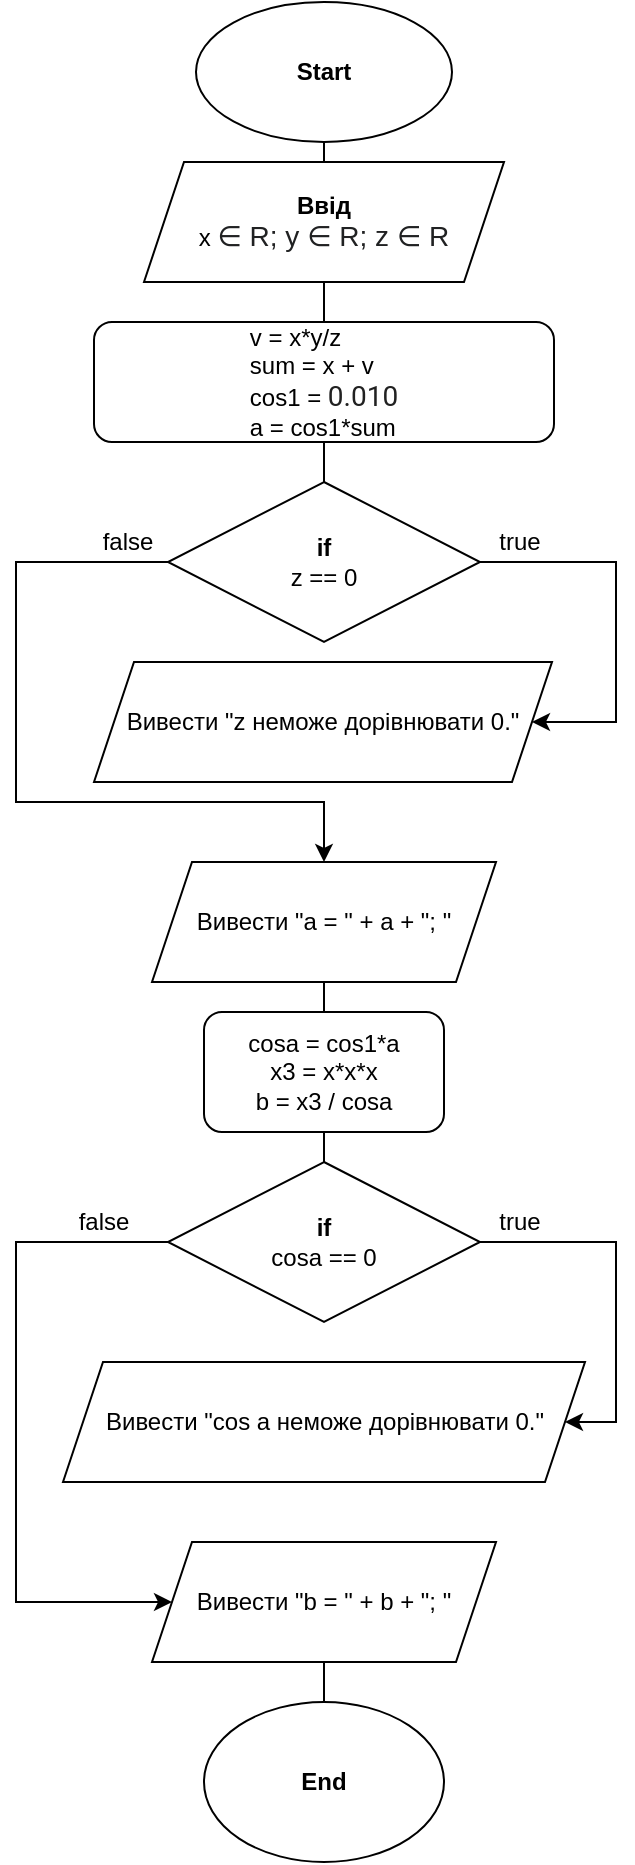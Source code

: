 <mxfile version="14.9.6" type="device" pages="2"><diagram id="X1KRk2YSPTHvcqaVHukm" name="Lab01.1"><mxGraphModel dx="1600" dy="862" grid="1" gridSize="10" guides="1" tooltips="1" connect="1" arrows="1" fold="1" page="1" pageScale="1" pageWidth="827" pageHeight="1169" math="0" shadow="0"><root><mxCell id="0"/><mxCell id="1" parent="0"/><mxCell id="wTDlq67EoCxtMZD_tYhR-2" value="&lt;b&gt;Ввід&lt;/b&gt;&lt;br&gt;x&amp;nbsp;&lt;span style=&quot;color: rgb(32 , 33 , 34) ; font-family: sans-serif ; font-size: 14px ; background-color: rgb(255 , 255 , 255)&quot;&gt;∈ R; y&amp;nbsp;&lt;/span&gt;&lt;span style=&quot;color: rgb(32 , 33 , 34) ; font-family: sans-serif ; font-size: 14px ; background-color: rgb(255 , 255 , 255)&quot;&gt;∈ R; z&amp;nbsp;&lt;/span&gt;&lt;span style=&quot;color: rgb(32 , 33 , 34) ; font-family: sans-serif ; font-size: 14px ; background-color: rgb(255 , 255 , 255)&quot;&gt;∈ R&lt;/span&gt;" style="shape=parallelogram;perimeter=parallelogramPerimeter;whiteSpace=wrap;html=1;fixedSize=1;" parent="1" vertex="1"><mxGeometry x="324" y="100" width="180" height="60" as="geometry"/></mxCell><mxCell id="wTDlq67EoCxtMZD_tYhR-3" value="" style="endArrow=none;html=1;entryX=0.5;entryY=1;entryDx=0;entryDy=0;exitX=0.5;exitY=0;exitDx=0;exitDy=0;" parent="1" source="wTDlq67EoCxtMZD_tYhR-2" target="26J2eS8TxsAcSmf89e6z-1" edge="1"><mxGeometry width="50" height="50" relative="1" as="geometry"><mxPoint x="390" y="200" as="sourcePoint"/><mxPoint x="414" y="80" as="targetPoint"/></mxGeometry></mxCell><mxCell id="sWk4HwyRr4_L50VB10HM-1" value="&lt;div style=&quot;text-align: justify&quot;&gt;&lt;span&gt;v = x*y/z&lt;/span&gt;&lt;/div&gt;&lt;div style=&quot;text-align: justify&quot;&gt;&lt;span&gt;sum = x + v&lt;/span&gt;&lt;/div&gt;&lt;div style=&quot;text-align: justify&quot;&gt;&lt;span&gt;cos1 =&amp;nbsp;&lt;/span&gt;&lt;span style=&quot;color: rgb(33 , 33 , 33) ; font-family: &amp;#34;roboto&amp;#34; , &amp;#34;open sans&amp;#34; , &amp;#34;helvetica&amp;#34; , &amp;#34;arial&amp;#34; , sans-serif ; font-size: 14px ; background-color: rgb(255 , 255 , 255)&quot;&gt;0.010&lt;/span&gt;&lt;/div&gt;&lt;div style=&quot;text-align: justify&quot;&gt;&lt;span&gt;a = cos1*sum&lt;/span&gt;&lt;/div&gt;" style="rounded=1;whiteSpace=wrap;html=1;align=center;" vertex="1" parent="1"><mxGeometry x="299" y="180" width="230" height="60" as="geometry"/></mxCell><mxCell id="sWk4HwyRr4_L50VB10HM-2" value="" style="endArrow=none;html=1;entryX=0.5;entryY=1;entryDx=0;entryDy=0;exitX=0.5;exitY=0;exitDx=0;exitDy=0;" edge="1" parent="1" source="sWk4HwyRr4_L50VB10HM-1" target="wTDlq67EoCxtMZD_tYhR-2"><mxGeometry width="50" height="50" relative="1" as="geometry"><mxPoint x="390" y="460" as="sourcePoint"/><mxPoint x="440" y="410" as="targetPoint"/></mxGeometry></mxCell><mxCell id="sWk4HwyRr4_L50VB10HM-7" style="edgeStyle=orthogonalEdgeStyle;rounded=0;orthogonalLoop=1;jettySize=auto;html=1;entryX=1;entryY=0.5;entryDx=0;entryDy=0;" edge="1" parent="1" source="sWk4HwyRr4_L50VB10HM-3" target="sWk4HwyRr4_L50VB10HM-9"><mxGeometry relative="1" as="geometry"><mxPoint x="474" y="380" as="targetPoint"/><Array as="points"><mxPoint x="560" y="300"/><mxPoint x="560" y="380"/></Array></mxGeometry></mxCell><mxCell id="sWk4HwyRr4_L50VB10HM-11" style="edgeStyle=orthogonalEdgeStyle;rounded=0;orthogonalLoop=1;jettySize=auto;html=1;entryX=0.5;entryY=0;entryDx=0;entryDy=0;startArrow=none;exitX=0;exitY=0.5;exitDx=0;exitDy=0;" edge="1" parent="1" source="sWk4HwyRr4_L50VB10HM-3" target="sWk4HwyRr4_L50VB10HM-10"><mxGeometry relative="1" as="geometry"><Array as="points"><mxPoint x="260" y="300"/><mxPoint x="260" y="420"/><mxPoint x="414" y="420"/></Array></mxGeometry></mxCell><mxCell id="sWk4HwyRr4_L50VB10HM-3" value="&lt;b&gt;if&lt;/b&gt;&lt;br&gt;z == 0" style="rhombus;whiteSpace=wrap;html=1;" vertex="1" parent="1"><mxGeometry x="336" y="260" width="156" height="80" as="geometry"/></mxCell><mxCell id="sWk4HwyRr4_L50VB10HM-4" value="" style="endArrow=none;html=1;entryX=0.5;entryY=1;entryDx=0;entryDy=0;exitX=0.5;exitY=0;exitDx=0;exitDy=0;" edge="1" parent="1" source="sWk4HwyRr4_L50VB10HM-3" target="sWk4HwyRr4_L50VB10HM-1"><mxGeometry width="50" height="50" relative="1" as="geometry"><mxPoint x="390" y="450" as="sourcePoint"/><mxPoint x="440" y="400" as="targetPoint"/></mxGeometry></mxCell><mxCell id="sWk4HwyRr4_L50VB10HM-8" value="true" style="text;html=1;strokeColor=none;fillColor=none;align=center;verticalAlign=middle;whiteSpace=wrap;rounded=0;" vertex="1" parent="1"><mxGeometry x="492" y="280" width="40" height="20" as="geometry"/></mxCell><mxCell id="sWk4HwyRr4_L50VB10HM-9" value="&lt;span&gt;Вивести &quot;z неможе дорівнювати 0.&quot;&lt;/span&gt;" style="shape=parallelogram;perimeter=parallelogramPerimeter;whiteSpace=wrap;html=1;fixedSize=1;" vertex="1" parent="1"><mxGeometry x="299" y="350" width="229" height="60" as="geometry"/></mxCell><mxCell id="sWk4HwyRr4_L50VB10HM-10" value="Вивести &quot;а = &quot; + a + &quot;; &quot;" style="shape=parallelogram;perimeter=parallelogramPerimeter;whiteSpace=wrap;html=1;fixedSize=1;" vertex="1" parent="1"><mxGeometry x="328" y="450" width="172" height="60" as="geometry"/></mxCell><mxCell id="sWk4HwyRr4_L50VB10HM-12" value="false" style="text;html=1;strokeColor=none;fillColor=none;align=center;verticalAlign=middle;whiteSpace=wrap;rounded=0;" vertex="1" parent="1"><mxGeometry x="296" y="280" width="40" height="20" as="geometry"/></mxCell><mxCell id="sWk4HwyRr4_L50VB10HM-14" value="&lt;b&gt;End&lt;/b&gt;" style="ellipse;whiteSpace=wrap;html=1;" vertex="1" parent="1"><mxGeometry x="354" y="870" width="120" height="80" as="geometry"/></mxCell><mxCell id="26J2eS8TxsAcSmf89e6z-1" value="&lt;b&gt;Start&lt;/b&gt;" style="ellipse;whiteSpace=wrap;html=1;" vertex="1" parent="1"><mxGeometry x="350" y="20" width="128" height="70" as="geometry"/></mxCell><mxCell id="VKSv1kf0tWNKP44mDeXt-1" value="cosa = cos1*a&lt;br&gt;x3 = x*x*x&lt;br&gt;b = x3 / cosa" style="rounded=1;whiteSpace=wrap;html=1;" vertex="1" parent="1"><mxGeometry x="354" y="525" width="120" height="60" as="geometry"/></mxCell><mxCell id="VKSv1kf0tWNKP44mDeXt-2" value="" style="endArrow=none;html=1;entryX=0.5;entryY=1;entryDx=0;entryDy=0;exitX=0.5;exitY=0;exitDx=0;exitDy=0;" edge="1" parent="1" source="VKSv1kf0tWNKP44mDeXt-1" target="sWk4HwyRr4_L50VB10HM-10"><mxGeometry width="50" height="50" relative="1" as="geometry"><mxPoint x="360" y="550" as="sourcePoint"/><mxPoint x="410" y="500" as="targetPoint"/></mxGeometry></mxCell><mxCell id="VKSv1kf0tWNKP44mDeXt-5" style="edgeStyle=orthogonalEdgeStyle;rounded=0;orthogonalLoop=1;jettySize=auto;html=1;entryX=1;entryY=0.5;entryDx=0;entryDy=0;" edge="1" parent="1" source="VKSv1kf0tWNKP44mDeXt-3" target="VKSv1kf0tWNKP44mDeXt-4"><mxGeometry relative="1" as="geometry"><Array as="points"><mxPoint x="560" y="640"/><mxPoint x="560" y="730"/></Array></mxGeometry></mxCell><mxCell id="VKSv1kf0tWNKP44mDeXt-10" style="edgeStyle=orthogonalEdgeStyle;rounded=0;orthogonalLoop=1;jettySize=auto;html=1;entryX=0;entryY=0.5;entryDx=0;entryDy=0;" edge="1" parent="1" source="VKSv1kf0tWNKP44mDeXt-3" target="VKSv1kf0tWNKP44mDeXt-9"><mxGeometry relative="1" as="geometry"><Array as="points"><mxPoint x="260" y="640"/><mxPoint x="260" y="820"/></Array></mxGeometry></mxCell><mxCell id="VKSv1kf0tWNKP44mDeXt-3" value="&lt;b&gt;if&lt;/b&gt;&lt;br&gt;cosa == 0" style="rhombus;whiteSpace=wrap;html=1;" vertex="1" parent="1"><mxGeometry x="336" y="600" width="156" height="80" as="geometry"/></mxCell><mxCell id="VKSv1kf0tWNKP44mDeXt-4" value="&lt;span&gt;Вивести &quot;cos a неможе дорівнювати 0.&quot;&lt;/span&gt;" style="shape=parallelogram;perimeter=parallelogramPerimeter;whiteSpace=wrap;html=1;fixedSize=1;" vertex="1" parent="1"><mxGeometry x="283.5" y="700" width="261" height="60" as="geometry"/></mxCell><mxCell id="VKSv1kf0tWNKP44mDeXt-6" value="true" style="text;html=1;strokeColor=none;fillColor=none;align=center;verticalAlign=middle;whiteSpace=wrap;rounded=0;" vertex="1" parent="1"><mxGeometry x="492" y="620" width="40" height="20" as="geometry"/></mxCell><mxCell id="VKSv1kf0tWNKP44mDeXt-7" value="" style="endArrow=none;html=1;entryX=0.5;entryY=1;entryDx=0;entryDy=0;exitX=0.5;exitY=0;exitDx=0;exitDy=0;" edge="1" parent="1" source="VKSv1kf0tWNKP44mDeXt-3" target="VKSv1kf0tWNKP44mDeXt-1"><mxGeometry width="50" height="50" relative="1" as="geometry"><mxPoint x="320" y="620" as="sourcePoint"/><mxPoint x="370" y="570" as="targetPoint"/></mxGeometry></mxCell><mxCell id="VKSv1kf0tWNKP44mDeXt-9" value="Вивести &quot;b = &quot; + b + &quot;; &quot;" style="shape=parallelogram;perimeter=parallelogramPerimeter;whiteSpace=wrap;html=1;fixedSize=1;" vertex="1" parent="1"><mxGeometry x="328" y="790" width="172" height="60" as="geometry"/></mxCell><mxCell id="VKSv1kf0tWNKP44mDeXt-11" value="false" style="text;html=1;strokeColor=none;fillColor=none;align=center;verticalAlign=middle;whiteSpace=wrap;rounded=0;" vertex="1" parent="1"><mxGeometry x="283.5" y="620" width="40" height="20" as="geometry"/></mxCell><mxCell id="VKSv1kf0tWNKP44mDeXt-12" value="" style="endArrow=none;html=1;entryX=0.5;entryY=1;entryDx=0;entryDy=0;exitX=0.5;exitY=0;exitDx=0;exitDy=0;" edge="1" parent="1" source="sWk4HwyRr4_L50VB10HM-14" target="VKSv1kf0tWNKP44mDeXt-9"><mxGeometry width="50" height="50" relative="1" as="geometry"><mxPoint x="320" y="620" as="sourcePoint"/><mxPoint x="370" y="570" as="targetPoint"/></mxGeometry></mxCell></root></mxGraphModel></diagram><diagram id="k2YFpbzOqqtIYrWn2HuG" name="Lab01.2"><mxGraphModel dx="1600" dy="862" grid="1" gridSize="10" guides="1" tooltips="1" connect="1" arrows="1" fold="1" page="1" pageScale="1" pageWidth="827" pageHeight="1169" math="0" shadow="0"><root><mxCell id="JevxRR4-AEd-aqYclNOG-0"/><mxCell id="JevxRR4-AEd-aqYclNOG-1" parent="JevxRR4-AEd-aqYclNOG-0"/><mxCell id="_aIsUiyA7B6erk51yrtJ-1" value="&lt;b&gt;Start&lt;/b&gt;&lt;br&gt;SumDel(int x)" style="strokeWidth=2;html=1;shape=mxgraph.flowchart.start_1;whiteSpace=wrap;" vertex="1" parent="JevxRR4-AEd-aqYclNOG-1"><mxGeometry x="584" y="20" width="120" height="60" as="geometry"/></mxCell><mxCell id="_aIsUiyA7B6erk51yrtJ-3" value="" style="endArrow=none;html=1;entryX=0.5;entryY=1;entryDx=0;entryDy=0;entryPerimeter=0;exitX=0.5;exitY=0;exitDx=0;exitDy=0;" edge="1" parent="JevxRR4-AEd-aqYclNOG-1" source="0uPCOrxr-SmGmqe7N_MR-17" target="_aIsUiyA7B6erk51yrtJ-1"><mxGeometry width="50" height="50" relative="1" as="geometry"><mxPoint x="644" y="80" as="sourcePoint"/><mxPoint x="670" y="80" as="targetPoint"/></mxGeometry></mxCell><mxCell id="0uPCOrxr-SmGmqe7N_MR-17" value="int res = 0&lt;br&gt;" style="rounded=1;whiteSpace=wrap;html=1;" vertex="1" parent="JevxRR4-AEd-aqYclNOG-1"><mxGeometry x="569" y="100" width="150" height="50" as="geometry"/></mxCell><mxCell id="0uPCOrxr-SmGmqe7N_MR-27" style="edgeStyle=orthogonalEdgeStyle;rounded=0;orthogonalLoop=1;jettySize=auto;html=1;entryX=1;entryY=0.5;entryDx=0;entryDy=0;exitX=1;exitY=0.5;exitDx=0;exitDy=0;" edge="1" parent="JevxRR4-AEd-aqYclNOG-1" source="0uPCOrxr-SmGmqe7N_MR-18" target="0uPCOrxr-SmGmqe7N_MR-28"><mxGeometry relative="1" as="geometry"><mxPoint x="840" y="460" as="targetPoint"/><Array as="points"><mxPoint x="800" y="195"/><mxPoint x="800" y="415"/></Array></mxGeometry></mxCell><mxCell id="0uPCOrxr-SmGmqe7N_MR-18" value="&lt;b&gt;for&lt;/b&gt;&lt;br&gt;int i = 1; i &amp;lt;= x/2; i++" style="shape=hexagon;perimeter=hexagonPerimeter2;whiteSpace=wrap;html=1;fixedSize=1;" vertex="1" parent="JevxRR4-AEd-aqYclNOG-1"><mxGeometry x="573.5" y="170" width="141" height="50" as="geometry"/></mxCell><mxCell id="0uPCOrxr-SmGmqe7N_MR-19" value="" style="endArrow=none;html=1;entryX=0.5;entryY=1;entryDx=0;entryDy=0;exitX=0.5;exitY=0;exitDx=0;exitDy=0;" edge="1" parent="JevxRR4-AEd-aqYclNOG-1" source="0uPCOrxr-SmGmqe7N_MR-18" target="0uPCOrxr-SmGmqe7N_MR-17"><mxGeometry width="50" height="50" relative="1" as="geometry"><mxPoint x="530" y="220" as="sourcePoint"/><mxPoint x="580" y="170" as="targetPoint"/></mxGeometry></mxCell><mxCell id="0uPCOrxr-SmGmqe7N_MR-22" style="edgeStyle=orthogonalEdgeStyle;rounded=0;orthogonalLoop=1;jettySize=auto;html=1;entryX=1;entryY=0.5;entryDx=0;entryDy=0;exitX=1;exitY=0.5;exitDx=0;exitDy=0;" edge="1" parent="JevxRR4-AEd-aqYclNOG-1" source="0uPCOrxr-SmGmqe7N_MR-20" target="0uPCOrxr-SmGmqe7N_MR-21"><mxGeometry relative="1" as="geometry"><Array as="points"><mxPoint x="770" y="280"/><mxPoint x="770" y="360"/></Array></mxGeometry></mxCell><mxCell id="0uPCOrxr-SmGmqe7N_MR-25" style="edgeStyle=orthogonalEdgeStyle;rounded=0;orthogonalLoop=1;jettySize=auto;html=1;entryX=0;entryY=0.5;entryDx=0;entryDy=0;exitX=0;exitY=0.5;exitDx=0;exitDy=0;" edge="1" parent="JevxRR4-AEd-aqYclNOG-1" source="0uPCOrxr-SmGmqe7N_MR-20" target="0uPCOrxr-SmGmqe7N_MR-18"><mxGeometry relative="1" as="geometry"><Array as="points"><mxPoint x="520" y="280"/><mxPoint x="520" y="195"/></Array></mxGeometry></mxCell><mxCell id="0uPCOrxr-SmGmqe7N_MR-20" value="&lt;b&gt;if&lt;/b&gt;&lt;br&gt;x % i == 0&amp;nbsp;" style="rhombus;whiteSpace=wrap;html=1;" vertex="1" parent="JevxRR4-AEd-aqYclNOG-1"><mxGeometry x="571" y="240" width="146" height="80" as="geometry"/></mxCell><mxCell id="0uPCOrxr-SmGmqe7N_MR-30" style="edgeStyle=orthogonalEdgeStyle;rounded=0;orthogonalLoop=1;jettySize=auto;html=1;entryX=0;entryY=0.5;entryDx=0;entryDy=0;" edge="1" parent="JevxRR4-AEd-aqYclNOG-1" source="0uPCOrxr-SmGmqe7N_MR-21" target="0uPCOrxr-SmGmqe7N_MR-18"><mxGeometry relative="1" as="geometry"><Array as="points"><mxPoint x="520" y="360"/><mxPoint x="520" y="195"/></Array></mxGeometry></mxCell><mxCell id="0uPCOrxr-SmGmqe7N_MR-21" value="res += i" style="rounded=1;whiteSpace=wrap;html=1;" vertex="1" parent="JevxRR4-AEd-aqYclNOG-1"><mxGeometry x="584" y="340" width="120" height="40" as="geometry"/></mxCell><mxCell id="0uPCOrxr-SmGmqe7N_MR-23" value="true" style="text;html=1;strokeColor=none;fillColor=none;align=center;verticalAlign=middle;whiteSpace=wrap;rounded=0;" vertex="1" parent="JevxRR4-AEd-aqYclNOG-1"><mxGeometry x="719" y="260" width="40" height="20" as="geometry"/></mxCell><mxCell id="0uPCOrxr-SmGmqe7N_MR-24" value="" style="endArrow=none;html=1;entryX=0.5;entryY=1;entryDx=0;entryDy=0;exitX=0.5;exitY=0;exitDx=0;exitDy=0;" edge="1" parent="JevxRR4-AEd-aqYclNOG-1" source="0uPCOrxr-SmGmqe7N_MR-20" target="0uPCOrxr-SmGmqe7N_MR-18"><mxGeometry width="50" height="50" relative="1" as="geometry"><mxPoint x="640" y="380" as="sourcePoint"/><mxPoint x="690" y="330" as="targetPoint"/></mxGeometry></mxCell><mxCell id="0uPCOrxr-SmGmqe7N_MR-26" value="false" style="text;html=1;strokeColor=none;fillColor=none;align=center;verticalAlign=middle;whiteSpace=wrap;rounded=0;" vertex="1" parent="JevxRR4-AEd-aqYclNOG-1"><mxGeometry x="529" y="260" width="40" height="20" as="geometry"/></mxCell><mxCell id="0uPCOrxr-SmGmqe7N_MR-28" value="res" style="shape=parallelogram;perimeter=parallelogramPerimeter;whiteSpace=wrap;html=1;fixedSize=1;" vertex="1" parent="JevxRR4-AEd-aqYclNOG-1"><mxGeometry x="584" y="400" width="120" height="30" as="geometry"/></mxCell><mxCell id="0uPCOrxr-SmGmqe7N_MR-29" value="false" style="text;html=1;strokeColor=none;fillColor=none;align=center;verticalAlign=middle;whiteSpace=wrap;rounded=0;" vertex="1" parent="JevxRR4-AEd-aqYclNOG-1"><mxGeometry x="719" y="170" width="40" height="20" as="geometry"/></mxCell><mxCell id="0uPCOrxr-SmGmqe7N_MR-31" value="&lt;b&gt;End&lt;br&gt;&lt;/b&gt;SumDel(int x)&lt;b&gt;&lt;br&gt;&lt;/b&gt;" style="ellipse;whiteSpace=wrap;html=1;" vertex="1" parent="JevxRR4-AEd-aqYclNOG-1"><mxGeometry x="584" y="440" width="120" height="60" as="geometry"/></mxCell><mxCell id="0uPCOrxr-SmGmqe7N_MR-32" value="" style="endArrow=none;html=1;entryX=0.5;entryY=1;entryDx=0;entryDy=0;exitX=0.5;exitY=0;exitDx=0;exitDy=0;" edge="1" parent="JevxRR4-AEd-aqYclNOG-1" source="0uPCOrxr-SmGmqe7N_MR-31" target="0uPCOrxr-SmGmqe7N_MR-28"><mxGeometry width="50" height="50" relative="1" as="geometry"><mxPoint x="640" y="370" as="sourcePoint"/><mxPoint x="690" y="320" as="targetPoint"/></mxGeometry></mxCell><mxCell id="0uPCOrxr-SmGmqe7N_MR-33" value="&lt;b&gt;Start&lt;/b&gt;" style="ellipse;whiteSpace=wrap;html=1;" vertex="1" parent="JevxRR4-AEd-aqYclNOG-1"><mxGeometry x="100" y="20" width="120" height="60" as="geometry"/></mxCell><mxCell id="0uPCOrxr-SmGmqe7N_MR-35" value="&lt;span style=&quot;color: rgb(32 , 33 , 34) ; font-family: sans-serif ; font-size: 14px ; background-color: rgb(255 , 255 , 255)&quot;&gt;m&amp;nbsp;&lt;/span&gt;&lt;span style=&quot;color: rgb(32 , 33 , 34) ; font-family: sans-serif ; font-size: 14px ; background-color: rgb(255 , 255 , 255)&quot;&gt;∈ N; n&lt;/span&gt;&lt;span&gt;&amp;nbsp;&lt;/span&gt;&lt;span style=&quot;color: rgb(32 , 33 , 34) ; font-family: sans-serif ; font-size: 14px ; background-color: rgb(255 , 255 , 255)&quot;&gt;∈ N&lt;/span&gt;" style="shape=parallelogram;perimeter=parallelogramPerimeter;whiteSpace=wrap;html=1;fixedSize=1;" vertex="1" parent="JevxRR4-AEd-aqYclNOG-1"><mxGeometry x="85" y="100" width="150" height="40" as="geometry"/></mxCell><mxCell id="0uPCOrxr-SmGmqe7N_MR-36" value="" style="endArrow=none;html=1;entryX=0.5;entryY=1;entryDx=0;entryDy=0;exitX=0.5;exitY=0;exitDx=0;exitDy=0;" edge="1" parent="JevxRR4-AEd-aqYclNOG-1" source="0uPCOrxr-SmGmqe7N_MR-35" target="0uPCOrxr-SmGmqe7N_MR-33"><mxGeometry width="50" height="50" relative="1" as="geometry"><mxPoint x="150" y="130" as="sourcePoint"/><mxPoint x="200" y="80" as="targetPoint"/></mxGeometry></mxCell><mxCell id="2vxIXSK1WyQdRtLZ7s9H-0" value="&lt;b&gt;for&lt;/b&gt;&lt;br&gt;int i = n; i &amp;lt;= m; i++" style="shape=hexagon;perimeter=hexagonPerimeter2;whiteSpace=wrap;html=1;fixedSize=1;" vertex="1" parent="JevxRR4-AEd-aqYclNOG-1"><mxGeometry x="90" y="160" width="140" height="40" as="geometry"/></mxCell><mxCell id="2vxIXSK1WyQdRtLZ7s9H-1" value="" style="endArrow=none;html=1;entryX=0.5;entryY=1;entryDx=0;entryDy=0;exitX=0.5;exitY=0;exitDx=0;exitDy=0;" edge="1" parent="JevxRR4-AEd-aqYclNOG-1" source="2vxIXSK1WyQdRtLZ7s9H-0" target="0uPCOrxr-SmGmqe7N_MR-35"><mxGeometry width="50" height="50" relative="1" as="geometry"><mxPoint x="150" y="190" as="sourcePoint"/><mxPoint x="200" y="140" as="targetPoint"/></mxGeometry></mxCell><mxCell id="2vxIXSK1WyQdRtLZ7s9H-2" value="&lt;span&gt;a=SumDel(i)&lt;/span&gt;" style="shape=process;whiteSpace=wrap;html=1;backgroundOutline=1;" vertex="1" parent="JevxRR4-AEd-aqYclNOG-1"><mxGeometry x="100" y="220" width="120" height="60" as="geometry"/></mxCell><mxCell id="2vxIXSK1WyQdRtLZ7s9H-3" value="" style="endArrow=none;html=1;entryX=0.5;entryY=1;entryDx=0;entryDy=0;exitX=0.5;exitY=0;exitDx=0;exitDy=0;" edge="1" parent="JevxRR4-AEd-aqYclNOG-1" source="2vxIXSK1WyQdRtLZ7s9H-2" target="2vxIXSK1WyQdRtLZ7s9H-0"><mxGeometry width="50" height="50" relative="1" as="geometry"><mxPoint x="140" y="260" as="sourcePoint"/><mxPoint x="190" y="210" as="targetPoint"/></mxGeometry></mxCell><mxCell id="2vxIXSK1WyQdRtLZ7s9H-11" style="edgeStyle=orthogonalEdgeStyle;rounded=0;orthogonalLoop=1;jettySize=auto;html=1;entryX=1;entryY=0.5;entryDx=0;entryDy=0;" edge="1" parent="JevxRR4-AEd-aqYclNOG-1" source="2vxIXSK1WyQdRtLZ7s9H-4" target="2vxIXSK1WyQdRtLZ7s9H-8"><mxGeometry relative="1" as="geometry"><Array as="points"><mxPoint x="270" y="400"/><mxPoint x="270" y="485"/></Array></mxGeometry></mxCell><mxCell id="2vxIXSK1WyQdRtLZ7s9H-13" style="edgeStyle=orthogonalEdgeStyle;rounded=0;orthogonalLoop=1;jettySize=auto;html=1;entryX=0;entryY=0.5;entryDx=0;entryDy=0;" edge="1" parent="JevxRR4-AEd-aqYclNOG-1" source="2vxIXSK1WyQdRtLZ7s9H-4" target="2vxIXSK1WyQdRtLZ7s9H-0"><mxGeometry relative="1" as="geometry"><Array as="points"><mxPoint x="40" y="400"/><mxPoint x="40" y="180"/></Array></mxGeometry></mxCell><mxCell id="2vxIXSK1WyQdRtLZ7s9H-4" value="&lt;b&gt;if&lt;/b&gt;&lt;br&gt;b == i" style="rhombus;whiteSpace=wrap;html=1;" vertex="1" parent="JevxRR4-AEd-aqYclNOG-1"><mxGeometry x="86.75" y="360" width="146.5" height="80" as="geometry"/></mxCell><mxCell id="2vxIXSK1WyQdRtLZ7s9H-6" value="" style="endArrow=none;html=1;entryX=0.5;entryY=1;entryDx=0;entryDy=0;exitX=0.5;exitY=0;exitDx=0;exitDy=0;" edge="1" parent="JevxRR4-AEd-aqYclNOG-1" source="2vxIXSK1WyQdRtLZ7s9H-9" target="2vxIXSK1WyQdRtLZ7s9H-2"><mxGeometry width="50" height="50" relative="1" as="geometry"><mxPoint x="160" y="300" as="sourcePoint"/><mxPoint x="360" y="320" as="targetPoint"/></mxGeometry></mxCell><mxCell id="2vxIXSK1WyQdRtLZ7s9H-7" value="" style="endArrow=none;html=1;entryX=0.5;entryY=1;entryDx=0;entryDy=0;exitX=0.5;exitY=0;exitDx=0;exitDy=0;" edge="1" parent="JevxRR4-AEd-aqYclNOG-1" source="2vxIXSK1WyQdRtLZ7s9H-4" target="2vxIXSK1WyQdRtLZ7s9H-9"><mxGeometry width="50" height="50" relative="1" as="geometry"><mxPoint x="160" y="370" as="sourcePoint"/><mxPoint x="160" y="360" as="targetPoint"/></mxGeometry></mxCell><mxCell id="2vxIXSK1WyQdRtLZ7s9H-15" style="edgeStyle=orthogonalEdgeStyle;rounded=0;orthogonalLoop=1;jettySize=auto;html=1;entryX=0;entryY=0.5;entryDx=0;entryDy=0;" edge="1" parent="JevxRR4-AEd-aqYclNOG-1" source="2vxIXSK1WyQdRtLZ7s9H-8" target="2vxIXSK1WyQdRtLZ7s9H-0"><mxGeometry relative="1" as="geometry"><Array as="points"><mxPoint x="40" y="485"/><mxPoint x="40" y="180"/></Array></mxGeometry></mxCell><mxCell id="2vxIXSK1WyQdRtLZ7s9H-8" value="Вивести: i + &quot; і &quot; + a" style="shape=parallelogram;perimeter=parallelogramPerimeter;whiteSpace=wrap;html=1;fixedSize=1;" vertex="1" parent="JevxRR4-AEd-aqYclNOG-1"><mxGeometry x="80" y="460" width="160" height="50" as="geometry"/></mxCell><mxCell id="2vxIXSK1WyQdRtLZ7s9H-9" value="b = SumDel(a)" style="shape=process;whiteSpace=wrap;html=1;backgroundOutline=1;" vertex="1" parent="JevxRR4-AEd-aqYclNOG-1"><mxGeometry x="100" y="290" width="120" height="60" as="geometry"/></mxCell><mxCell id="2vxIXSK1WyQdRtLZ7s9H-12" value="true" style="text;html=1;strokeColor=none;fillColor=none;align=center;verticalAlign=middle;whiteSpace=wrap;rounded=0;" vertex="1" parent="JevxRR4-AEd-aqYclNOG-1"><mxGeometry x="233.25" y="380" width="40" height="20" as="geometry"/></mxCell><mxCell id="2vxIXSK1WyQdRtLZ7s9H-14" value="false" style="text;html=1;strokeColor=none;fillColor=none;align=center;verticalAlign=middle;whiteSpace=wrap;rounded=0;" vertex="1" parent="JevxRR4-AEd-aqYclNOG-1"><mxGeometry x="45" y="380" width="40" height="20" as="geometry"/></mxCell><mxCell id="2vxIXSK1WyQdRtLZ7s9H-16" value="&lt;b&gt;End&lt;/b&gt;" style="ellipse;whiteSpace=wrap;html=1;" vertex="1" parent="JevxRR4-AEd-aqYclNOG-1"><mxGeometry x="100" y="540" width="120" height="60" as="geometry"/></mxCell><mxCell id="2vxIXSK1WyQdRtLZ7s9H-18" value="false" style="text;html=1;strokeColor=none;fillColor=none;align=center;verticalAlign=middle;whiteSpace=wrap;rounded=0;" vertex="1" parent="JevxRR4-AEd-aqYclNOG-1"><mxGeometry x="233.25" y="160" width="40" height="20" as="geometry"/></mxCell><mxCell id="2vxIXSK1WyQdRtLZ7s9H-20" value="" style="endArrow=none;html=1;entryX=1;entryY=0.5;entryDx=0;entryDy=0;exitX=0.5;exitY=0;exitDx=0;exitDy=0;" edge="1" parent="JevxRR4-AEd-aqYclNOG-1" source="2vxIXSK1WyQdRtLZ7s9H-16" target="2vxIXSK1WyQdRtLZ7s9H-0"><mxGeometry width="50" height="50" relative="1" as="geometry"><mxPoint x="270" y="430" as="sourcePoint"/><mxPoint x="320" y="380" as="targetPoint"/><Array as="points"><mxPoint x="160" y="520"/><mxPoint x="300" y="520"/><mxPoint x="300" y="180"/></Array></mxGeometry></mxCell></root></mxGraphModel></diagram></mxfile>